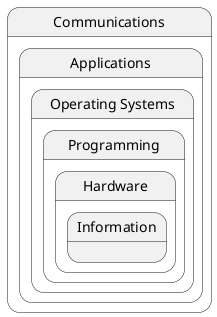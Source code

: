 @startuml

state Communications {
state Applications {
    state "Operating Systems" as OS {
        state Programming {
            state Hardware {
                state Information {
                    
                }
            }
        }
    }
}
}

@enduml